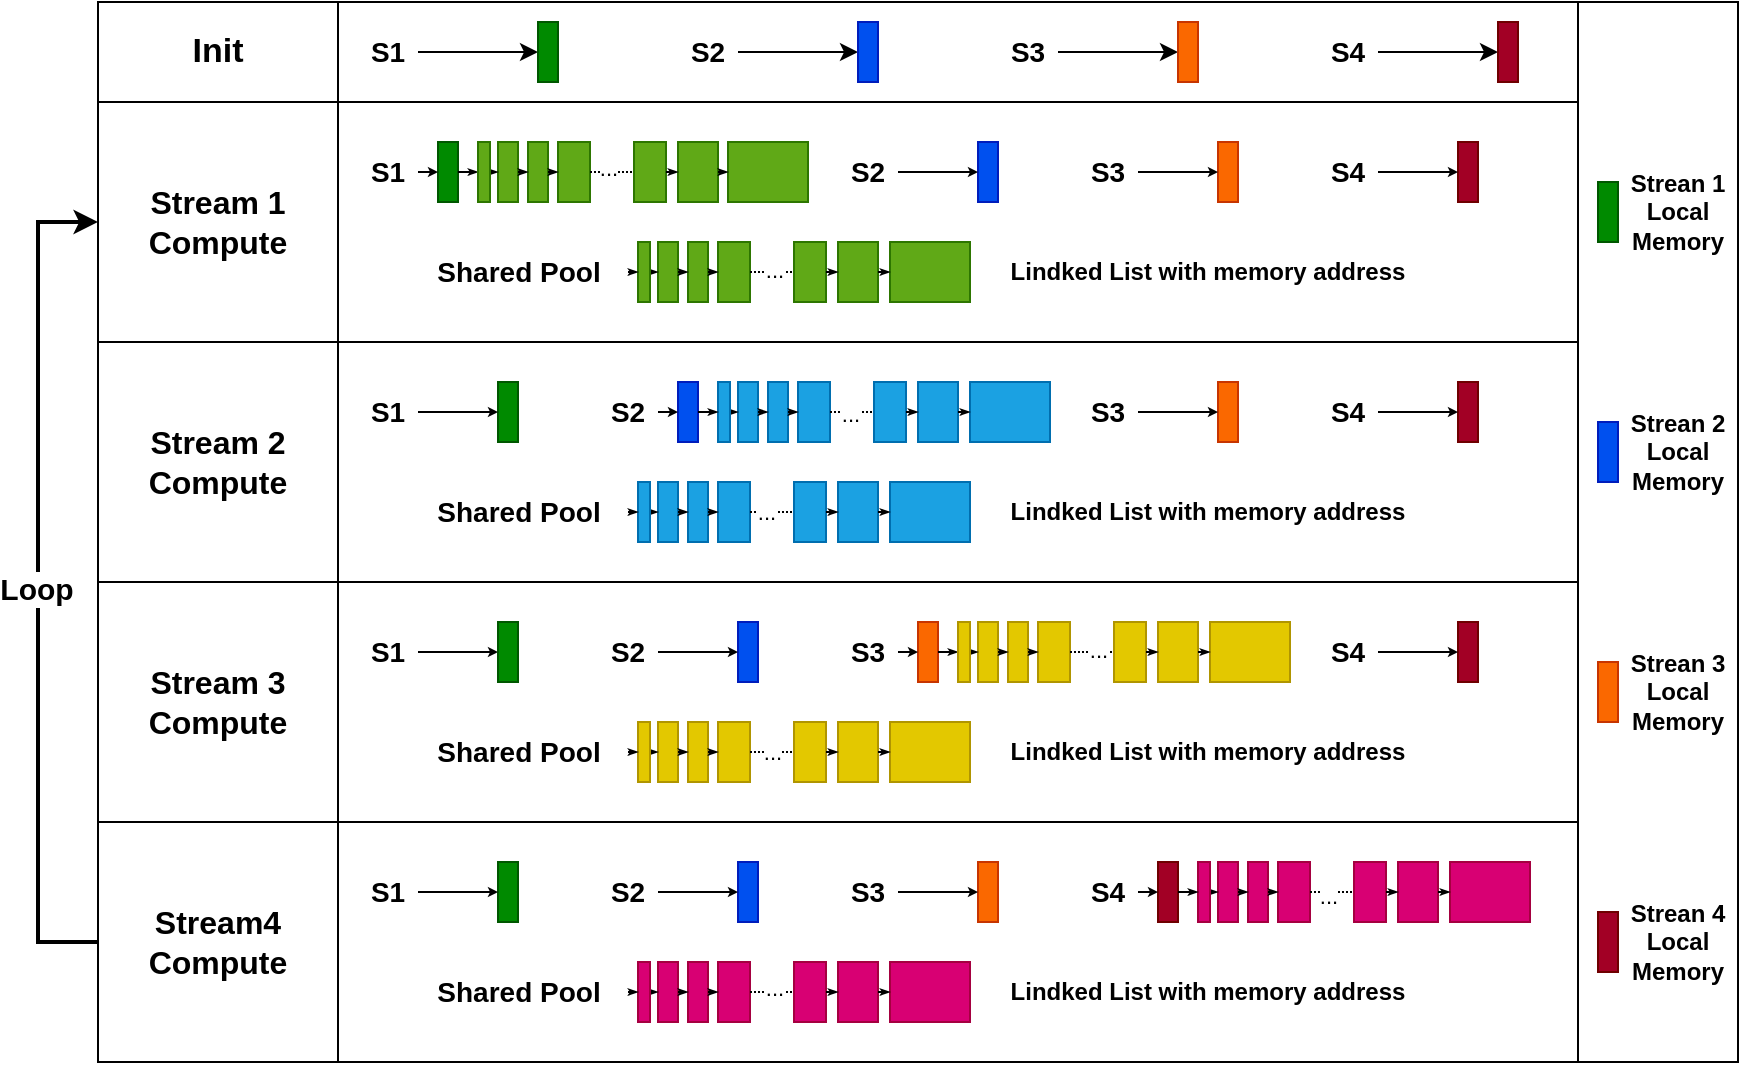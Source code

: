 <mxfile>
    <diagram id="KAE_VDiI3zcYsobhMcIx" name="第 1 页">
        <mxGraphModel dx="1635" dy="692" grid="1" gridSize="10" guides="1" tooltips="1" connect="1" arrows="1" fold="1" page="1" pageScale="1" pageWidth="827" pageHeight="1169" math="0" shadow="0">
            <root>
                <mxCell id="0"/>
                <mxCell id="1" parent="0"/>
                <mxCell id="2" value="" style="group;fontStyle=1;fontFamily=Times New Roman;" vertex="1" connectable="0" parent="1">
                    <mxGeometry x="-90" y="140" width="740" height="530" as="geometry"/>
                </mxCell>
                <mxCell id="3" value="" style="rounded=0;whiteSpace=wrap;html=1;fillColor=default;fontStyle=1;fontSize=14;" vertex="1" parent="2">
                    <mxGeometry x="120" y="50" width="620" height="120" as="geometry"/>
                </mxCell>
                <mxCell id="4" value="" style="rounded=0;whiteSpace=wrap;html=1;fillColor=default;fontStyle=1;fontSize=14;" vertex="1" parent="2">
                    <mxGeometry x="120" width="620" height="50" as="geometry"/>
                </mxCell>
                <mxCell id="5" value="" style="group;fontStyle=1" vertex="1" connectable="0" parent="2">
                    <mxGeometry width="120" height="530" as="geometry"/>
                </mxCell>
                <mxCell id="6" style="edgeStyle=orthogonalEdgeStyle;rounded=0;orthogonalLoop=1;jettySize=auto;html=1;exitX=0;exitY=0.5;exitDx=0;exitDy=0;entryX=0;entryY=0.5;entryDx=0;entryDy=0;strokeWidth=2;" edge="1" parent="5" source="8" target="11">
                    <mxGeometry relative="1" as="geometry">
                        <Array as="points">
                            <mxPoint x="-30" y="470"/>
                            <mxPoint x="-30" y="110"/>
                        </Array>
                    </mxGeometry>
                </mxCell>
                <mxCell id="7" value="&lt;b&gt;&lt;font style=&quot;font-size: 15px;&quot;&gt;Loop&lt;/font&gt;&lt;/b&gt;" style="edgeLabel;html=1;align=center;verticalAlign=middle;resizable=0;points=[];" vertex="1" connectable="0" parent="6">
                    <mxGeometry x="-0.012" y="1" relative="1" as="geometry">
                        <mxPoint as="offset"/>
                    </mxGeometry>
                </mxCell>
                <mxCell id="8" value="&lt;font style=&quot;font-size: 16px;&quot;&gt;Stream4 Compute&lt;/font&gt;" style="rounded=0;whiteSpace=wrap;html=1;fillColor=default;fontStyle=1" vertex="1" parent="5">
                    <mxGeometry y="410" width="120" height="120" as="geometry"/>
                </mxCell>
                <mxCell id="9" value="&lt;font style=&quot;font-size: 16px;&quot;&gt;Stream 3 Compute&lt;/font&gt;" style="rounded=0;whiteSpace=wrap;html=1;fillColor=default;fontStyle=1" vertex="1" parent="5">
                    <mxGeometry y="290" width="120" height="120" as="geometry"/>
                </mxCell>
                <mxCell id="10" value="&lt;font style=&quot;font-size: 16px;&quot;&gt;Stream 2 &lt;br&gt;Compute&lt;/font&gt;" style="rounded=0;whiteSpace=wrap;html=1;fillColor=default;fontStyle=1" vertex="1" parent="5">
                    <mxGeometry y="170" width="120" height="120" as="geometry"/>
                </mxCell>
                <mxCell id="11" value="&lt;font style=&quot;font-size: 16px;&quot;&gt;Stream 1&lt;br&gt;Compute&lt;/font&gt;" style="rounded=0;whiteSpace=wrap;html=1;fillColor=default;fontStyle=1" vertex="1" parent="5">
                    <mxGeometry y="50" width="120" height="120" as="geometry"/>
                </mxCell>
                <mxCell id="12" value="&lt;font style=&quot;&quot;&gt;&lt;font style=&quot;font-size: 17px;&quot;&gt;Init&lt;/font&gt;&lt;br&gt;&lt;/font&gt;" style="rounded=0;whiteSpace=wrap;html=1;fillColor=default;fontStyle=1" vertex="1" parent="5">
                    <mxGeometry width="120" height="50" as="geometry"/>
                </mxCell>
                <mxCell id="13" value="" style="rounded=0;whiteSpace=wrap;html=1;fillColor=default;fontStyle=1;fontSize=14;" vertex="1" parent="2">
                    <mxGeometry x="120" y="170" width="620" height="120" as="geometry"/>
                </mxCell>
                <mxCell id="14" value="" style="rounded=0;whiteSpace=wrap;html=1;fillColor=default;fontStyle=1;fontSize=14;" vertex="1" parent="2">
                    <mxGeometry x="120" y="290" width="620" height="120" as="geometry"/>
                </mxCell>
                <mxCell id="15" value="" style="rounded=0;whiteSpace=wrap;html=1;fillColor=default;fontStyle=1;fontSize=14;" vertex="1" parent="2">
                    <mxGeometry x="120" y="410" width="620" height="120" as="geometry"/>
                </mxCell>
                <mxCell id="16" value="&lt;b&gt;Lindked List with memory address&lt;/b&gt;" style="text;html=1;strokeColor=none;fillColor=none;align=center;verticalAlign=middle;whiteSpace=wrap;rounded=0;" vertex="1" parent="2">
                    <mxGeometry x="440" y="120" width="230" height="30" as="geometry"/>
                </mxCell>
                <mxCell id="17" value="&lt;b&gt;Lindked List with memory address&lt;/b&gt;" style="text;html=1;strokeColor=none;fillColor=none;align=center;verticalAlign=middle;whiteSpace=wrap;rounded=0;" vertex="1" parent="2">
                    <mxGeometry x="440" y="240" width="230" height="30" as="geometry"/>
                </mxCell>
                <mxCell id="18" value="&lt;b&gt;Lindked List with memory address&lt;/b&gt;" style="text;html=1;strokeColor=none;fillColor=none;align=center;verticalAlign=middle;whiteSpace=wrap;rounded=0;" vertex="1" parent="2">
                    <mxGeometry x="440" y="360" width="230" height="30" as="geometry"/>
                </mxCell>
                <mxCell id="19" value="&lt;b&gt;Lindked List with memory address&lt;/b&gt;" style="text;html=1;strokeColor=none;fillColor=none;align=center;verticalAlign=middle;whiteSpace=wrap;rounded=0;" vertex="1" parent="2">
                    <mxGeometry x="440" y="480" width="230" height="30" as="geometry"/>
                </mxCell>
                <mxCell id="20" value="" style="group;fontStyle=1;fontSize=14;" vertex="1" connectable="0" parent="1">
                    <mxGeometry x="40" y="210" width="560" height="80" as="geometry"/>
                </mxCell>
                <mxCell id="21" value="Shared Pool" style="text;html=1;align=center;verticalAlign=middle;resizable=0;points=[];autosize=1;strokeColor=none;fillColor=none;fontStyle=1;fontSize=14;" vertex="1" parent="20">
                    <mxGeometry x="25" y="50" width="110" height="30" as="geometry"/>
                </mxCell>
                <mxCell id="22" value="" style="group;fontStyle=1;fontSize=14;" vertex="1" connectable="0" parent="20">
                    <mxGeometry width="80" height="30" as="geometry"/>
                </mxCell>
                <mxCell id="23" value="" style="rounded=0;whiteSpace=wrap;html=1;fillColor=#008a00;fontColor=#ffffff;strokeColor=#005700;fontStyle=1;fontSize=14;" vertex="1" parent="22">
                    <mxGeometry x="40" width="10" height="30" as="geometry"/>
                </mxCell>
                <mxCell id="24" style="edgeStyle=none;jumpSize=2;html=1;entryX=0;entryY=0.5;entryDx=0;entryDy=0;startSize=2;endSize=2;fontStyle=1;fontSize=14;" edge="1" parent="22" source="25" target="23">
                    <mxGeometry relative="1" as="geometry"/>
                </mxCell>
                <mxCell id="25" value="S1" style="text;html=1;strokeColor=none;fillColor=none;align=center;verticalAlign=middle;whiteSpace=wrap;rounded=0;fontStyle=1;fontSize=14;" vertex="1" parent="22">
                    <mxGeometry width="30" height="30" as="geometry"/>
                </mxCell>
                <mxCell id="26" value="" style="group;fontStyle=1;fontSize=14;" vertex="1" connectable="0" parent="20">
                    <mxGeometry x="240" width="80" height="30" as="geometry"/>
                </mxCell>
                <mxCell id="27" value="" style="rounded=0;whiteSpace=wrap;html=1;fillColor=#0050ef;fontColor=#ffffff;strokeColor=#001DBC;fontStyle=1;fontSize=14;" vertex="1" parent="26">
                    <mxGeometry x="70" width="10" height="30" as="geometry"/>
                </mxCell>
                <mxCell id="28" style="edgeStyle=none;jumpSize=2;html=1;entryX=0;entryY=0.5;entryDx=0;entryDy=0;startSize=2;endSize=2;fontStyle=1;fontSize=14;" edge="1" parent="26" source="29" target="27">
                    <mxGeometry relative="1" as="geometry"/>
                </mxCell>
                <mxCell id="29" value="S2" style="text;html=1;strokeColor=none;fillColor=none;align=center;verticalAlign=middle;whiteSpace=wrap;rounded=0;fontStyle=1;fontSize=14;" vertex="1" parent="26">
                    <mxGeometry width="30" height="30" as="geometry"/>
                </mxCell>
                <mxCell id="30" value="" style="group;fontStyle=1;fontSize=14;" vertex="1" connectable="0" parent="20">
                    <mxGeometry x="360" width="80" height="30" as="geometry"/>
                </mxCell>
                <mxCell id="31" value="" style="rounded=0;whiteSpace=wrap;html=1;fillColor=#fa6800;fontColor=#000000;strokeColor=#C73500;fontStyle=1;fontSize=14;" vertex="1" parent="30">
                    <mxGeometry x="70" width="10" height="30" as="geometry"/>
                </mxCell>
                <mxCell id="32" style="edgeStyle=none;jumpSize=2;html=1;entryX=0;entryY=0.5;entryDx=0;entryDy=0;startSize=2;endSize=2;fontStyle=1;fontSize=14;" edge="1" parent="30" source="33" target="31">
                    <mxGeometry relative="1" as="geometry"/>
                </mxCell>
                <mxCell id="33" value="S3" style="text;html=1;strokeColor=none;fillColor=none;align=center;verticalAlign=middle;whiteSpace=wrap;rounded=0;fontStyle=1;fontSize=14;" vertex="1" parent="30">
                    <mxGeometry width="30" height="30" as="geometry"/>
                </mxCell>
                <mxCell id="34" value="" style="group;fontStyle=1;fontSize=14;" vertex="1" connectable="0" parent="20">
                    <mxGeometry x="480" width="80" height="30" as="geometry"/>
                </mxCell>
                <mxCell id="35" value="" style="rounded=0;whiteSpace=wrap;html=1;fillColor=#a20025;fontColor=#ffffff;strokeColor=#6F0000;fontStyle=1;fontSize=14;" vertex="1" parent="34">
                    <mxGeometry x="70" width="10" height="30" as="geometry"/>
                </mxCell>
                <mxCell id="36" style="edgeStyle=none;jumpSize=2;html=1;entryX=0;entryY=0.5;entryDx=0;entryDy=0;startSize=2;endSize=2;fontStyle=1;fontSize=14;" edge="1" parent="34" source="37" target="35">
                    <mxGeometry relative="1" as="geometry"/>
                </mxCell>
                <mxCell id="37" value="S4" style="text;html=1;strokeColor=none;fillColor=none;align=center;verticalAlign=middle;whiteSpace=wrap;rounded=0;fontStyle=1;fontSize=14;" vertex="1" parent="34">
                    <mxGeometry width="30" height="30" as="geometry"/>
                </mxCell>
                <mxCell id="38" style="edgeStyle=none;jumpSize=2;html=1;entryX=0;entryY=0.5;entryDx=0;entryDy=0;strokeColor=default;endArrow=classicThin;endFill=1;startSize=2;endSize=2;fontStyle=1;fontSize=14;" edge="1" parent="20" source="23" target="44">
                    <mxGeometry relative="1" as="geometry"/>
                </mxCell>
                <mxCell id="39" value="" style="group;fillColor=default;fontStyle=1;fontSize=14;" vertex="1" connectable="0" parent="20">
                    <mxGeometry x="60" width="170" height="30" as="geometry"/>
                </mxCell>
                <mxCell id="40" value="" style="rounded=0;whiteSpace=wrap;html=1;fillColor=#60a917;container=0;fontColor=#ffffff;strokeColor=#2D7600;fontStyle=1;fontSize=14;" vertex="1" parent="39">
                    <mxGeometry x="10" width="10" height="30" as="geometry"/>
                </mxCell>
                <mxCell id="41" value="" style="rounded=0;whiteSpace=wrap;html=1;fillColor=#60a917;container=0;fontColor=#ffffff;strokeColor=#2D7600;fontStyle=1;fontSize=14;" vertex="1" parent="39">
                    <mxGeometry x="25" width="10" height="30" as="geometry"/>
                </mxCell>
                <mxCell id="42" style="edgeStyle=none;jumpSize=2;html=1;entryX=0;entryY=0.5;entryDx=0;entryDy=0;strokeColor=default;endArrow=classicThin;endFill=1;startSize=2;endSize=2;fontStyle=1;fontSize=14;" edge="1" parent="39" source="40" target="41">
                    <mxGeometry relative="1" as="geometry"/>
                </mxCell>
                <mxCell id="43" style="edgeStyle=none;jumpSize=2;html=1;entryX=0;entryY=0.5;entryDx=0;entryDy=0;strokeColor=default;endArrow=classicThin;endFill=1;startSize=2;endSize=2;fontStyle=1;fontSize=14;" edge="1" parent="39" source="44" target="40">
                    <mxGeometry relative="1" as="geometry"/>
                </mxCell>
                <mxCell id="44" value="" style="rounded=0;whiteSpace=wrap;html=1;fillColor=#60a917;container=0;fontColor=#ffffff;strokeColor=#2D7600;fontStyle=1;fontSize=14;" vertex="1" parent="39">
                    <mxGeometry width="6" height="30" as="geometry"/>
                </mxCell>
                <mxCell id="45" value="" style="rounded=0;whiteSpace=wrap;html=1;fillColor=#60a917;container=0;fontColor=#ffffff;strokeColor=#2D7600;fontStyle=1;fontSize=14;" vertex="1" parent="39">
                    <mxGeometry x="40" width="16" height="30" as="geometry"/>
                </mxCell>
                <mxCell id="46" style="edgeStyle=none;jumpSize=2;html=1;entryX=0;entryY=0.5;entryDx=0;entryDy=0;strokeColor=default;endArrow=classicThin;endFill=1;startSize=2;endSize=2;fontStyle=1;fontSize=14;" edge="1" parent="39" source="41" target="45">
                    <mxGeometry relative="1" as="geometry"/>
                </mxCell>
                <mxCell id="47" value="" style="rounded=0;whiteSpace=wrap;html=1;fillColor=#60a917;container=0;fontColor=#ffffff;strokeColor=#2D7600;fontStyle=1;fontSize=14;" vertex="1" parent="39">
                    <mxGeometry x="78" width="16" height="30" as="geometry"/>
                </mxCell>
                <mxCell id="48" style="edgeStyle=none;jumpSize=2;html=1;entryX=0;entryY=0.5;entryDx=0;entryDy=0;startSize=2;endSize=2;strokeColor=default;dashed=1;dashPattern=1 1;endArrow=none;endFill=0;fontStyle=1;fontSize=14;" edge="1" parent="39" source="45" target="47">
                    <mxGeometry relative="1" as="geometry"/>
                </mxCell>
                <mxCell id="49" value="..." style="edgeLabel;html=1;align=center;verticalAlign=middle;resizable=0;points=[];" vertex="1" connectable="0" parent="48">
                    <mxGeometry x="-0.182" y="2" relative="1" as="geometry">
                        <mxPoint as="offset"/>
                    </mxGeometry>
                </mxCell>
                <mxCell id="50" value="" style="rounded=0;whiteSpace=wrap;html=1;fillColor=#60a917;container=0;fontColor=#ffffff;strokeColor=#2D7600;fontStyle=1;fontSize=14;" vertex="1" parent="39">
                    <mxGeometry x="100" width="20" height="30" as="geometry"/>
                </mxCell>
                <mxCell id="51" style="edgeStyle=none;jumpSize=2;html=1;entryX=0;entryY=0.5;entryDx=0;entryDy=0;strokeColor=default;endArrow=classicThin;endFill=1;startSize=2;endSize=2;fontStyle=1;fontSize=14;" edge="1" parent="39" source="47" target="50">
                    <mxGeometry relative="1" as="geometry"/>
                </mxCell>
                <mxCell id="52" value="" style="rounded=0;whiteSpace=wrap;html=1;fillColor=#60a917;container=0;fontColor=#ffffff;strokeColor=#2D7600;fontStyle=1;fontSize=14;" vertex="1" parent="39">
                    <mxGeometry x="125" width="40" height="30" as="geometry"/>
                </mxCell>
                <mxCell id="53" style="edgeStyle=none;jumpSize=2;html=1;entryX=0;entryY=0.5;entryDx=0;entryDy=0;strokeColor=default;endArrow=classicThin;endFill=1;startSize=2;endSize=2;fontStyle=1;fontSize=14;" edge="1" parent="39" source="50" target="52">
                    <mxGeometry relative="1" as="geometry"/>
                </mxCell>
                <mxCell id="54" value="" style="group;fontStyle=1;fontSize=14;" vertex="1" connectable="0" parent="20">
                    <mxGeometry x="140" y="50" width="170" height="30" as="geometry"/>
                </mxCell>
                <mxCell id="55" value="" style="rounded=0;whiteSpace=wrap;html=1;fillColor=#60a917;container=0;fontColor=#ffffff;strokeColor=#2D7600;fontStyle=1;fontSize=14;" vertex="1" parent="54">
                    <mxGeometry x="10" width="10" height="30" as="geometry"/>
                </mxCell>
                <mxCell id="56" value="" style="rounded=0;whiteSpace=wrap;html=1;fillColor=#60a917;container=0;fontColor=#ffffff;strokeColor=#2D7600;fontStyle=1;fontSize=14;" vertex="1" parent="54">
                    <mxGeometry x="25" width="10" height="30" as="geometry"/>
                </mxCell>
                <mxCell id="57" style="edgeStyle=none;jumpSize=2;html=1;entryX=0;entryY=0.5;entryDx=0;entryDy=0;strokeColor=default;endArrow=classicThin;endFill=1;startSize=2;endSize=2;fontStyle=1;fontSize=14;" edge="1" parent="54" source="55" target="56">
                    <mxGeometry relative="1" as="geometry"/>
                </mxCell>
                <mxCell id="58" style="edgeStyle=none;jumpSize=2;html=1;entryX=0;entryY=0.5;entryDx=0;entryDy=0;strokeColor=default;endArrow=classicThin;endFill=1;startSize=2;endSize=2;fontStyle=1;fontSize=14;" edge="1" parent="54" source="59" target="55">
                    <mxGeometry relative="1" as="geometry"/>
                </mxCell>
                <mxCell id="59" value="" style="rounded=0;whiteSpace=wrap;html=1;fillColor=#60a917;container=0;fontColor=#ffffff;strokeColor=#2D7600;fontStyle=1;fontSize=14;" vertex="1" parent="54">
                    <mxGeometry width="6" height="30" as="geometry"/>
                </mxCell>
                <mxCell id="60" value="" style="rounded=0;whiteSpace=wrap;html=1;fillColor=#60a917;container=0;fontColor=#ffffff;strokeColor=#2D7600;fontStyle=1;fontSize=14;" vertex="1" parent="54">
                    <mxGeometry x="40" width="16" height="30" as="geometry"/>
                </mxCell>
                <mxCell id="61" style="edgeStyle=none;jumpSize=2;html=1;entryX=0;entryY=0.5;entryDx=0;entryDy=0;strokeColor=default;endArrow=classicThin;endFill=1;startSize=2;endSize=2;fontStyle=1;fontSize=14;" edge="1" parent="54" source="56" target="60">
                    <mxGeometry relative="1" as="geometry"/>
                </mxCell>
                <mxCell id="62" value="" style="rounded=0;whiteSpace=wrap;html=1;fillColor=#60a917;container=0;fontColor=#ffffff;strokeColor=#2D7600;fontStyle=1;fontSize=14;" vertex="1" parent="54">
                    <mxGeometry x="78" width="16" height="30" as="geometry"/>
                </mxCell>
                <mxCell id="63" style="edgeStyle=none;jumpSize=2;html=1;entryX=0;entryY=0.5;entryDx=0;entryDy=0;startSize=2;endSize=2;strokeColor=default;dashed=1;dashPattern=1 1;endArrow=none;endFill=0;fontStyle=1;fontSize=14;" edge="1" parent="54" source="60" target="62">
                    <mxGeometry relative="1" as="geometry"/>
                </mxCell>
                <mxCell id="64" value="..." style="edgeLabel;html=1;align=center;verticalAlign=middle;resizable=0;points=[];" vertex="1" connectable="0" parent="63">
                    <mxGeometry x="0.091" y="1" relative="1" as="geometry">
                        <mxPoint as="offset"/>
                    </mxGeometry>
                </mxCell>
                <mxCell id="65" value="" style="rounded=0;whiteSpace=wrap;html=1;fillColor=#60a917;container=0;fontColor=#ffffff;strokeColor=#2D7600;fontStyle=1;fontSize=14;" vertex="1" parent="54">
                    <mxGeometry x="100" width="20" height="30" as="geometry"/>
                </mxCell>
                <mxCell id="66" style="edgeStyle=none;jumpSize=2;html=1;entryX=0;entryY=0.5;entryDx=0;entryDy=0;strokeColor=default;endArrow=classicThin;endFill=1;startSize=2;endSize=2;fontStyle=1;fontSize=14;" edge="1" parent="54" source="62" target="65">
                    <mxGeometry relative="1" as="geometry"/>
                </mxCell>
                <mxCell id="67" value="" style="rounded=0;whiteSpace=wrap;html=1;fillColor=#60a917;container=0;fontColor=#ffffff;strokeColor=#2D7600;fontStyle=1;fontSize=14;" vertex="1" parent="54">
                    <mxGeometry x="126" width="40" height="30" as="geometry"/>
                </mxCell>
                <mxCell id="68" style="edgeStyle=none;jumpSize=2;html=1;entryX=0;entryY=0.5;entryDx=0;entryDy=0;strokeColor=default;endArrow=classicThin;endFill=1;startSize=2;endSize=2;fontStyle=1;fontSize=14;" edge="1" parent="54" source="65" target="67">
                    <mxGeometry relative="1" as="geometry"/>
                </mxCell>
                <mxCell id="69" style="edgeStyle=none;jumpSize=2;html=1;entryX=0;entryY=0.5;entryDx=0;entryDy=0;strokeColor=default;endArrow=classicThin;endFill=1;startSize=2;endSize=2;fontStyle=1;fontSize=14;" edge="1" parent="20" source="21" target="59">
                    <mxGeometry relative="1" as="geometry"/>
                </mxCell>
                <mxCell id="70" value="" style="group;fontStyle=1;fontSize=14;" vertex="1" connectable="0" parent="1">
                    <mxGeometry x="40" y="330" width="560" height="80" as="geometry"/>
                </mxCell>
                <mxCell id="71" value="S1" style="text;html=1;strokeColor=none;fillColor=none;align=center;verticalAlign=middle;whiteSpace=wrap;rounded=0;fontStyle=1;fontSize=14;" vertex="1" parent="70">
                    <mxGeometry width="30" height="30" as="geometry"/>
                </mxCell>
                <mxCell id="72" value="" style="rounded=0;whiteSpace=wrap;html=1;fillColor=#008a00;fontColor=#ffffff;strokeColor=#005700;fontStyle=1;fontSize=14;" vertex="1" parent="70">
                    <mxGeometry x="70" width="10" height="30" as="geometry"/>
                </mxCell>
                <mxCell id="73" style="edgeStyle=none;jumpSize=2;html=1;entryX=0;entryY=0.5;entryDx=0;entryDy=0;startSize=2;endSize=2;fontStyle=1;fontSize=14;" edge="1" parent="70" source="71" target="72">
                    <mxGeometry relative="1" as="geometry"/>
                </mxCell>
                <mxCell id="74" value="Shared Pool" style="text;html=1;align=center;verticalAlign=middle;resizable=0;points=[];autosize=1;strokeColor=none;fillColor=none;fontStyle=1;fontSize=14;" vertex="1" parent="70">
                    <mxGeometry x="25" y="50" width="110" height="30" as="geometry"/>
                </mxCell>
                <mxCell id="75" value="" style="group;fontStyle=1;fontSize=14;" vertex="1" connectable="0" parent="70">
                    <mxGeometry x="140" y="50" width="170" height="30" as="geometry"/>
                </mxCell>
                <mxCell id="76" value="" style="rounded=0;whiteSpace=wrap;html=1;fillColor=#1ba1e2;container=0;fontColor=#ffffff;strokeColor=#006EAF;fontStyle=1;fontSize=14;" vertex="1" parent="75">
                    <mxGeometry x="10" width="10" height="30" as="geometry"/>
                </mxCell>
                <mxCell id="77" value="" style="rounded=0;whiteSpace=wrap;html=1;fillColor=#1ba1e2;container=0;fontColor=#ffffff;strokeColor=#006EAF;fontStyle=1;fontSize=14;" vertex="1" parent="75">
                    <mxGeometry x="25" width="10" height="30" as="geometry"/>
                </mxCell>
                <mxCell id="78" style="edgeStyle=none;jumpSize=2;html=1;entryX=0;entryY=0.5;entryDx=0;entryDy=0;strokeColor=default;endArrow=classicThin;endFill=1;startSize=2;endSize=2;fontStyle=1;fontSize=14;" edge="1" parent="75" source="76" target="77">
                    <mxGeometry relative="1" as="geometry"/>
                </mxCell>
                <mxCell id="79" style="edgeStyle=none;jumpSize=2;html=1;entryX=0;entryY=0.5;entryDx=0;entryDy=0;strokeColor=default;endArrow=classicThin;endFill=1;startSize=2;endSize=2;fontStyle=1;fontSize=14;" edge="1" parent="75" source="80" target="76">
                    <mxGeometry relative="1" as="geometry"/>
                </mxCell>
                <mxCell id="80" value="" style="rounded=0;whiteSpace=wrap;html=1;fillColor=#1ba1e2;container=0;fontColor=#ffffff;strokeColor=#006EAF;fontStyle=1;fontSize=14;" vertex="1" parent="75">
                    <mxGeometry width="6" height="30" as="geometry"/>
                </mxCell>
                <mxCell id="81" value="" style="rounded=0;whiteSpace=wrap;html=1;fillColor=#1ba1e2;container=0;fontColor=#ffffff;strokeColor=#006EAF;fontStyle=1;fontSize=14;" vertex="1" parent="75">
                    <mxGeometry x="40" width="16" height="30" as="geometry"/>
                </mxCell>
                <mxCell id="82" style="edgeStyle=none;jumpSize=2;html=1;entryX=0;entryY=0.5;entryDx=0;entryDy=0;strokeColor=default;endArrow=classicThin;endFill=1;startSize=2;endSize=2;fontStyle=1;fontSize=14;" edge="1" parent="75" source="77" target="81">
                    <mxGeometry relative="1" as="geometry"/>
                </mxCell>
                <mxCell id="83" value="" style="rounded=0;whiteSpace=wrap;html=1;fillColor=#1ba1e2;container=0;fontColor=#ffffff;strokeColor=#006EAF;fontStyle=1;fontSize=14;" vertex="1" parent="75">
                    <mxGeometry x="78" width="16" height="30" as="geometry"/>
                </mxCell>
                <mxCell id="84" style="edgeStyle=none;jumpSize=2;html=1;entryX=0;entryY=0.5;entryDx=0;entryDy=0;startSize=2;endSize=2;strokeColor=default;dashed=1;dashPattern=1 1;endArrow=none;endFill=0;fontStyle=1;fontSize=14;" edge="1" parent="75" source="81" target="83">
                    <mxGeometry relative="1" as="geometry"/>
                </mxCell>
                <mxCell id="85" value="..." style="edgeLabel;html=1;align=center;verticalAlign=middle;resizable=0;points=[];" vertex="1" connectable="0" parent="84">
                    <mxGeometry x="-0.29" relative="1" as="geometry">
                        <mxPoint as="offset"/>
                    </mxGeometry>
                </mxCell>
                <mxCell id="86" value="" style="rounded=0;whiteSpace=wrap;html=1;fillColor=#1ba1e2;container=0;fontColor=#ffffff;strokeColor=#006EAF;fontStyle=1;fontSize=14;" vertex="1" parent="75">
                    <mxGeometry x="100" width="20" height="30" as="geometry"/>
                </mxCell>
                <mxCell id="87" style="edgeStyle=none;jumpSize=2;html=1;entryX=0;entryY=0.5;entryDx=0;entryDy=0;strokeColor=default;endArrow=classicThin;endFill=1;startSize=2;endSize=2;fontStyle=1;fontSize=14;" edge="1" parent="75" source="83" target="86">
                    <mxGeometry relative="1" as="geometry"/>
                </mxCell>
                <mxCell id="88" value="" style="rounded=0;whiteSpace=wrap;html=1;fillColor=#1ba1e2;container=0;fontColor=#ffffff;strokeColor=#006EAF;fontStyle=1;fontSize=14;" vertex="1" parent="75">
                    <mxGeometry x="126" width="40" height="30" as="geometry"/>
                </mxCell>
                <mxCell id="89" style="edgeStyle=none;jumpSize=2;html=1;entryX=0;entryY=0.5;entryDx=0;entryDy=0;strokeColor=default;endArrow=classicThin;endFill=1;startSize=2;endSize=2;fontStyle=1;fontSize=14;" edge="1" parent="75" source="86" target="88">
                    <mxGeometry relative="1" as="geometry"/>
                </mxCell>
                <mxCell id="90" style="edgeStyle=none;jumpSize=2;html=1;entryX=0;entryY=0.5;entryDx=0;entryDy=0;strokeColor=default;endArrow=classicThin;endFill=1;startSize=2;endSize=2;fontStyle=1;fontSize=14;" edge="1" parent="70" source="74" target="80">
                    <mxGeometry relative="1" as="geometry"/>
                </mxCell>
                <mxCell id="91" value="" style="group;fontStyle=1;fontSize=14;" vertex="1" connectable="0" parent="70">
                    <mxGeometry x="120" width="80" height="30" as="geometry"/>
                </mxCell>
                <mxCell id="92" value="" style="rounded=0;whiteSpace=wrap;html=1;fillColor=#0050ef;fontColor=#ffffff;strokeColor=#001DBC;fontStyle=1;fontSize=14;" vertex="1" parent="91">
                    <mxGeometry x="40" width="10" height="30" as="geometry"/>
                </mxCell>
                <mxCell id="93" style="edgeStyle=none;jumpSize=2;html=1;entryX=0;entryY=0.5;entryDx=0;entryDy=0;startSize=2;endSize=2;fontStyle=1;fontSize=14;" edge="1" parent="91" source="94" target="92">
                    <mxGeometry relative="1" as="geometry"/>
                </mxCell>
                <mxCell id="94" value="S2" style="text;html=1;strokeColor=none;fillColor=none;align=center;verticalAlign=middle;whiteSpace=wrap;rounded=0;fontStyle=1;fontSize=14;" vertex="1" parent="91">
                    <mxGeometry width="30" height="30" as="geometry"/>
                </mxCell>
                <mxCell id="95" value="" style="group;fontStyle=1;fontSize=14;" vertex="1" connectable="0" parent="70">
                    <mxGeometry x="360" width="80" height="30" as="geometry"/>
                </mxCell>
                <mxCell id="96" value="" style="rounded=0;whiteSpace=wrap;html=1;fillColor=#fa6800;fontColor=#000000;strokeColor=#C73500;fontStyle=1;fontSize=14;" vertex="1" parent="95">
                    <mxGeometry x="70" width="10" height="30" as="geometry"/>
                </mxCell>
                <mxCell id="97" style="edgeStyle=none;jumpSize=2;html=1;entryX=0;entryY=0.5;entryDx=0;entryDy=0;startSize=2;endSize=2;fontStyle=1;fontSize=14;" edge="1" parent="95" source="98" target="96">
                    <mxGeometry relative="1" as="geometry"/>
                </mxCell>
                <mxCell id="98" value="S3" style="text;html=1;strokeColor=none;fillColor=none;align=center;verticalAlign=middle;whiteSpace=wrap;rounded=0;fontStyle=1;fontSize=14;" vertex="1" parent="95">
                    <mxGeometry width="30" height="30" as="geometry"/>
                </mxCell>
                <mxCell id="99" value="" style="group;fontStyle=1;fontSize=14;" vertex="1" connectable="0" parent="70">
                    <mxGeometry x="480" width="80" height="30" as="geometry"/>
                </mxCell>
                <mxCell id="100" value="" style="rounded=0;whiteSpace=wrap;html=1;fillColor=#a20025;fontColor=#ffffff;strokeColor=#6F0000;fontStyle=1;fontSize=14;" vertex="1" parent="99">
                    <mxGeometry x="70" width="10" height="30" as="geometry"/>
                </mxCell>
                <mxCell id="101" style="edgeStyle=none;jumpSize=2;html=1;entryX=0;entryY=0.5;entryDx=0;entryDy=0;startSize=2;endSize=2;fontStyle=1;fontSize=14;" edge="1" parent="99" source="102" target="100">
                    <mxGeometry relative="1" as="geometry"/>
                </mxCell>
                <mxCell id="102" value="S4" style="text;html=1;strokeColor=none;fillColor=none;align=center;verticalAlign=middle;whiteSpace=wrap;rounded=0;fontStyle=1;fontSize=14;" vertex="1" parent="99">
                    <mxGeometry width="30" height="30" as="geometry"/>
                </mxCell>
                <mxCell id="103" value="" style="group;fontStyle=1;fontSize=14;" vertex="1" connectable="0" parent="70">
                    <mxGeometry x="180" width="170" height="30" as="geometry"/>
                </mxCell>
                <mxCell id="104" value="" style="rounded=0;whiteSpace=wrap;html=1;fillColor=#1ba1e2;container=0;fontColor=#ffffff;strokeColor=#006EAF;fontStyle=1;fontSize=14;" vertex="1" parent="103">
                    <mxGeometry x="10" width="10" height="30" as="geometry"/>
                </mxCell>
                <mxCell id="105" value="" style="rounded=0;whiteSpace=wrap;html=1;fillColor=#1ba1e2;container=0;fontColor=#ffffff;strokeColor=#006EAF;fontStyle=1;fontSize=14;" vertex="1" parent="103">
                    <mxGeometry x="25" width="10" height="30" as="geometry"/>
                </mxCell>
                <mxCell id="106" style="edgeStyle=none;jumpSize=2;html=1;entryX=0;entryY=0.5;entryDx=0;entryDy=0;strokeColor=default;endArrow=classicThin;endFill=1;startSize=2;endSize=2;fontStyle=1;fontSize=14;" edge="1" parent="103" source="104" target="105">
                    <mxGeometry relative="1" as="geometry"/>
                </mxCell>
                <mxCell id="107" style="edgeStyle=none;jumpSize=2;html=1;entryX=0;entryY=0.5;entryDx=0;entryDy=0;strokeColor=default;endArrow=classicThin;endFill=1;startSize=2;endSize=2;fontStyle=1;fontSize=14;" edge="1" parent="103" source="108" target="104">
                    <mxGeometry relative="1" as="geometry"/>
                </mxCell>
                <mxCell id="108" value="" style="rounded=0;whiteSpace=wrap;html=1;fillColor=#1ba1e2;container=0;fontColor=#ffffff;strokeColor=#006EAF;fontStyle=1;fontSize=14;" vertex="1" parent="103">
                    <mxGeometry width="6" height="30" as="geometry"/>
                </mxCell>
                <mxCell id="109" value="" style="rounded=0;whiteSpace=wrap;html=1;fillColor=#1ba1e2;container=0;fontColor=#ffffff;strokeColor=#006EAF;fontStyle=1;fontSize=14;" vertex="1" parent="103">
                    <mxGeometry x="40" width="16" height="30" as="geometry"/>
                </mxCell>
                <mxCell id="110" style="edgeStyle=none;jumpSize=2;html=1;entryX=0;entryY=0.5;entryDx=0;entryDy=0;strokeColor=default;endArrow=classicThin;endFill=1;startSize=2;endSize=2;fontStyle=1;fontSize=14;" edge="1" parent="103" source="105" target="109">
                    <mxGeometry relative="1" as="geometry"/>
                </mxCell>
                <mxCell id="111" value="" style="rounded=0;whiteSpace=wrap;html=1;fillColor=#1ba1e2;container=0;fontColor=#ffffff;strokeColor=#006EAF;fontStyle=1;fontSize=14;" vertex="1" parent="103">
                    <mxGeometry x="78" width="16" height="30" as="geometry"/>
                </mxCell>
                <mxCell id="112" style="edgeStyle=none;jumpSize=2;html=1;entryX=0;entryY=0.5;entryDx=0;entryDy=0;startSize=2;endSize=2;strokeColor=default;dashed=1;dashPattern=1 1;endArrow=none;endFill=0;fontStyle=1;fontSize=14;" edge="1" parent="103" source="109" target="111">
                    <mxGeometry relative="1" as="geometry"/>
                </mxCell>
                <mxCell id="113" value="..." style="edgeLabel;html=1;align=center;verticalAlign=middle;resizable=0;points=[];" vertex="1" connectable="0" parent="112">
                    <mxGeometry x="-0.074" y="-1" relative="1" as="geometry">
                        <mxPoint as="offset"/>
                    </mxGeometry>
                </mxCell>
                <mxCell id="114" value="" style="rounded=0;whiteSpace=wrap;html=1;fillColor=#1ba1e2;container=0;fontColor=#ffffff;strokeColor=#006EAF;fontStyle=1;fontSize=14;" vertex="1" parent="103">
                    <mxGeometry x="100" width="20" height="30" as="geometry"/>
                </mxCell>
                <mxCell id="115" style="edgeStyle=none;jumpSize=2;html=1;entryX=0;entryY=0.5;entryDx=0;entryDy=0;strokeColor=default;endArrow=classicThin;endFill=1;startSize=2;endSize=2;fontStyle=1;fontSize=14;" edge="1" parent="103" source="111" target="114">
                    <mxGeometry relative="1" as="geometry"/>
                </mxCell>
                <mxCell id="116" value="" style="rounded=0;whiteSpace=wrap;html=1;fillColor=#1ba1e2;container=0;fontColor=#ffffff;strokeColor=#006EAF;fontStyle=1;fontSize=14;" vertex="1" parent="103">
                    <mxGeometry x="126" width="40" height="30" as="geometry"/>
                </mxCell>
                <mxCell id="117" style="edgeStyle=none;jumpSize=2;html=1;entryX=0;entryY=0.5;entryDx=0;entryDy=0;strokeColor=default;endArrow=classicThin;endFill=1;startSize=2;endSize=2;fontStyle=1;fontSize=14;" edge="1" parent="103" source="114" target="116">
                    <mxGeometry relative="1" as="geometry"/>
                </mxCell>
                <mxCell id="118" style="edgeStyle=none;jumpSize=2;html=1;entryX=0;entryY=0.5;entryDx=0;entryDy=0;strokeColor=default;endArrow=classicThin;endFill=1;startSize=2;endSize=2;fontStyle=1;fontSize=14;" edge="1" parent="70" source="92" target="108">
                    <mxGeometry relative="1" as="geometry"/>
                </mxCell>
                <mxCell id="119" value="" style="group;fontStyle=1;fontSize=14;" vertex="1" connectable="0" parent="1">
                    <mxGeometry x="40" y="450" width="560" height="80" as="geometry"/>
                </mxCell>
                <mxCell id="120" value="" style="group;fontStyle=1;fontSize=14;" vertex="1" connectable="0" parent="119">
                    <mxGeometry width="130" height="30" as="geometry"/>
                </mxCell>
                <mxCell id="121" style="edgeStyle=none;jumpSize=2;html=1;entryX=0;entryY=0.5;entryDx=0;entryDy=0;startSize=2;endSize=2;fontStyle=1;fontSize=14;" edge="1" parent="120" source="122" target="123">
                    <mxGeometry relative="1" as="geometry"/>
                </mxCell>
                <mxCell id="122" value="S1" style="text;html=1;strokeColor=none;fillColor=none;align=center;verticalAlign=middle;whiteSpace=wrap;rounded=0;fontStyle=1;fontSize=14;" vertex="1" parent="120">
                    <mxGeometry width="30" height="30" as="geometry"/>
                </mxCell>
                <mxCell id="123" value="" style="rounded=0;whiteSpace=wrap;html=1;fillColor=#008a00;fontColor=#ffffff;strokeColor=#005700;fontStyle=1;fontSize=14;" vertex="1" parent="120">
                    <mxGeometry x="70" width="10" height="30" as="geometry"/>
                </mxCell>
                <mxCell id="124" value="Shared Pool" style="text;html=1;align=center;verticalAlign=middle;resizable=0;points=[];autosize=1;strokeColor=none;fillColor=none;fontStyle=1;fontSize=14;" vertex="1" parent="119">
                    <mxGeometry x="25" y="50" width="110" height="30" as="geometry"/>
                </mxCell>
                <mxCell id="125" value="" style="group;fontStyle=1;fontSize=14;" vertex="1" connectable="0" parent="119">
                    <mxGeometry x="140" y="50" width="170" height="30" as="geometry"/>
                </mxCell>
                <mxCell id="126" value="" style="rounded=0;whiteSpace=wrap;html=1;fillColor=#e3c800;container=0;fontColor=#000000;strokeColor=#B09500;fontStyle=1;fontSize=14;" vertex="1" parent="125">
                    <mxGeometry x="10" width="10" height="30" as="geometry"/>
                </mxCell>
                <mxCell id="127" value="" style="rounded=0;whiteSpace=wrap;html=1;fillColor=#e3c800;container=0;fontColor=#000000;strokeColor=#B09500;fontStyle=1;fontSize=14;" vertex="1" parent="125">
                    <mxGeometry x="25" width="10" height="30" as="geometry"/>
                </mxCell>
                <mxCell id="128" style="edgeStyle=none;jumpSize=2;html=1;entryX=0;entryY=0.5;entryDx=0;entryDy=0;strokeColor=default;endArrow=classicThin;endFill=1;startSize=2;endSize=2;fontStyle=1;fontSize=14;" edge="1" parent="125" source="126" target="127">
                    <mxGeometry relative="1" as="geometry"/>
                </mxCell>
                <mxCell id="129" style="edgeStyle=none;jumpSize=2;html=1;entryX=0;entryY=0.5;entryDx=0;entryDy=0;strokeColor=default;endArrow=classicThin;endFill=1;startSize=2;endSize=2;fontStyle=1;fontSize=14;" edge="1" parent="125" source="130" target="126">
                    <mxGeometry relative="1" as="geometry"/>
                </mxCell>
                <mxCell id="130" value="" style="rounded=0;whiteSpace=wrap;html=1;fillColor=#e3c800;container=0;fontColor=#000000;strokeColor=#B09500;fontStyle=1;fontSize=14;" vertex="1" parent="125">
                    <mxGeometry width="6" height="30" as="geometry"/>
                </mxCell>
                <mxCell id="131" value="" style="rounded=0;whiteSpace=wrap;html=1;fillColor=#e3c800;container=0;fontColor=#000000;strokeColor=#B09500;fontStyle=1;fontSize=14;" vertex="1" parent="125">
                    <mxGeometry x="40" width="16" height="30" as="geometry"/>
                </mxCell>
                <mxCell id="132" style="edgeStyle=none;jumpSize=2;html=1;entryX=0;entryY=0.5;entryDx=0;entryDy=0;strokeColor=default;endArrow=classicThin;endFill=1;startSize=2;endSize=2;fontStyle=1;fontSize=14;" edge="1" parent="125" source="127" target="131">
                    <mxGeometry relative="1" as="geometry"/>
                </mxCell>
                <mxCell id="133" value="" style="rounded=0;whiteSpace=wrap;html=1;fillColor=#e3c800;container=0;fontColor=#000000;strokeColor=#B09500;fontStyle=1;fontSize=14;" vertex="1" parent="125">
                    <mxGeometry x="78" width="16" height="30" as="geometry"/>
                </mxCell>
                <mxCell id="134" style="edgeStyle=none;jumpSize=2;html=1;entryX=0;entryY=0.5;entryDx=0;entryDy=0;startSize=2;endSize=2;strokeColor=default;dashed=1;dashPattern=1 1;endArrow=none;endFill=0;fontStyle=1;fontSize=14;" edge="1" parent="125" source="131" target="133">
                    <mxGeometry relative="1" as="geometry"/>
                </mxCell>
                <mxCell id="135" value="..." style="edgeLabel;html=1;align=center;verticalAlign=middle;resizable=0;points=[];" vertex="1" connectable="0" parent="134">
                    <mxGeometry x="0.013" relative="1" as="geometry">
                        <mxPoint as="offset"/>
                    </mxGeometry>
                </mxCell>
                <mxCell id="136" value="" style="rounded=0;whiteSpace=wrap;html=1;fillColor=#e3c800;container=0;fontColor=#000000;strokeColor=#B09500;fontStyle=1;fontSize=14;" vertex="1" parent="125">
                    <mxGeometry x="100" width="20" height="30" as="geometry"/>
                </mxCell>
                <mxCell id="137" style="edgeStyle=none;jumpSize=2;html=1;entryX=0;entryY=0.5;entryDx=0;entryDy=0;strokeColor=default;endArrow=classicThin;endFill=1;startSize=2;endSize=2;fontStyle=1;fontSize=14;" edge="1" parent="125" source="133" target="136">
                    <mxGeometry relative="1" as="geometry"/>
                </mxCell>
                <mxCell id="138" value="" style="rounded=0;whiteSpace=wrap;html=1;fillColor=#e3c800;container=0;fontColor=#000000;strokeColor=#B09500;fontStyle=1;fontSize=14;" vertex="1" parent="125">
                    <mxGeometry x="126" width="40" height="30" as="geometry"/>
                </mxCell>
                <mxCell id="139" style="edgeStyle=none;jumpSize=2;html=1;entryX=0;entryY=0.5;entryDx=0;entryDy=0;strokeColor=default;endArrow=classicThin;endFill=1;startSize=2;endSize=2;fontStyle=1;fontSize=14;" edge="1" parent="125" source="136" target="138">
                    <mxGeometry relative="1" as="geometry"/>
                </mxCell>
                <mxCell id="140" style="edgeStyle=none;jumpSize=2;html=1;entryX=0;entryY=0.5;entryDx=0;entryDy=0;strokeColor=default;endArrow=classicThin;endFill=1;startSize=2;endSize=2;fontStyle=1;fontSize=14;" edge="1" parent="119" source="124" target="130">
                    <mxGeometry relative="1" as="geometry"/>
                </mxCell>
                <mxCell id="141" value="" style="group;fontStyle=1;fontSize=14;" vertex="1" connectable="0" parent="119">
                    <mxGeometry x="120" width="80" height="30" as="geometry"/>
                </mxCell>
                <mxCell id="142" value="" style="rounded=0;whiteSpace=wrap;html=1;fillColor=#0050ef;fontColor=#ffffff;strokeColor=#001DBC;fontStyle=1;fontSize=14;" vertex="1" parent="141">
                    <mxGeometry x="70" width="10" height="30" as="geometry"/>
                </mxCell>
                <mxCell id="143" style="edgeStyle=none;jumpSize=2;html=1;entryX=0;entryY=0.5;entryDx=0;entryDy=0;startSize=2;endSize=2;fontStyle=1;fontSize=14;" edge="1" parent="141" source="144" target="142">
                    <mxGeometry relative="1" as="geometry"/>
                </mxCell>
                <mxCell id="144" value="S2" style="text;html=1;strokeColor=none;fillColor=none;align=center;verticalAlign=middle;whiteSpace=wrap;rounded=0;fontStyle=1;fontSize=14;" vertex="1" parent="141">
                    <mxGeometry width="30" height="30" as="geometry"/>
                </mxCell>
                <mxCell id="145" value="" style="group;fontStyle=1;fontSize=14;" vertex="1" connectable="0" parent="119">
                    <mxGeometry x="240" width="80" height="30" as="geometry"/>
                </mxCell>
                <mxCell id="146" value="" style="rounded=0;whiteSpace=wrap;html=1;fillColor=#fa6800;fontColor=#000000;strokeColor=#C73500;fontStyle=1;fontSize=14;" vertex="1" parent="145">
                    <mxGeometry x="40" width="10" height="30" as="geometry"/>
                </mxCell>
                <mxCell id="147" style="edgeStyle=none;jumpSize=2;html=1;entryX=0;entryY=0.5;entryDx=0;entryDy=0;startSize=2;endSize=2;fontStyle=1;fontSize=14;" edge="1" parent="145" source="148" target="146">
                    <mxGeometry relative="1" as="geometry"/>
                </mxCell>
                <mxCell id="148" value="S3" style="text;html=1;strokeColor=none;fillColor=none;align=center;verticalAlign=middle;whiteSpace=wrap;rounded=0;fontStyle=1;fontSize=14;" vertex="1" parent="145">
                    <mxGeometry width="30" height="30" as="geometry"/>
                </mxCell>
                <mxCell id="149" value="" style="group;fontStyle=1;fontSize=14;" vertex="1" connectable="0" parent="119">
                    <mxGeometry x="480" width="80" height="30" as="geometry"/>
                </mxCell>
                <mxCell id="150" value="" style="rounded=0;whiteSpace=wrap;html=1;fillColor=#a20025;fontColor=#ffffff;strokeColor=#6F0000;fontStyle=1;fontSize=14;" vertex="1" parent="149">
                    <mxGeometry x="70" width="10" height="30" as="geometry"/>
                </mxCell>
                <mxCell id="151" style="edgeStyle=none;jumpSize=2;html=1;entryX=0;entryY=0.5;entryDx=0;entryDy=0;startSize=2;endSize=2;fontStyle=1;fontSize=14;" edge="1" parent="149" source="152" target="150">
                    <mxGeometry relative="1" as="geometry"/>
                </mxCell>
                <mxCell id="152" value="S4" style="text;html=1;strokeColor=none;fillColor=none;align=center;verticalAlign=middle;whiteSpace=wrap;rounded=0;fontStyle=1;fontSize=14;" vertex="1" parent="149">
                    <mxGeometry width="30" height="30" as="geometry"/>
                </mxCell>
                <mxCell id="153" style="edgeStyle=none;jumpSize=2;html=1;entryX=0;entryY=0.5;entryDx=0;entryDy=0;strokeColor=default;endArrow=classicThin;endFill=1;startSize=2;endSize=2;fontStyle=1;fontSize=14;" edge="1" parent="119" source="146" target="159">
                    <mxGeometry relative="1" as="geometry"/>
                </mxCell>
                <mxCell id="154" value="" style="group;fontStyle=1;fontSize=14;" vertex="1" connectable="0" parent="119">
                    <mxGeometry x="300" width="170" height="30" as="geometry"/>
                </mxCell>
                <mxCell id="155" value="" style="rounded=0;whiteSpace=wrap;html=1;fillColor=#e3c800;container=0;fontColor=#000000;strokeColor=#B09500;fontStyle=1;fontSize=14;" vertex="1" parent="154">
                    <mxGeometry x="10" width="10" height="30" as="geometry"/>
                </mxCell>
                <mxCell id="156" value="" style="rounded=0;whiteSpace=wrap;html=1;fillColor=#e3c800;container=0;fontColor=#000000;strokeColor=#B09500;fontStyle=1;fontSize=14;" vertex="1" parent="154">
                    <mxGeometry x="25" width="10" height="30" as="geometry"/>
                </mxCell>
                <mxCell id="157" style="edgeStyle=none;jumpSize=2;html=1;entryX=0;entryY=0.5;entryDx=0;entryDy=0;strokeColor=default;endArrow=classicThin;endFill=1;startSize=2;endSize=2;fontStyle=1;fontSize=14;" edge="1" parent="154" source="155" target="156">
                    <mxGeometry relative="1" as="geometry"/>
                </mxCell>
                <mxCell id="158" style="edgeStyle=none;jumpSize=2;html=1;entryX=0;entryY=0.5;entryDx=0;entryDy=0;strokeColor=default;endArrow=classicThin;endFill=1;startSize=2;endSize=2;fontStyle=1;fontSize=14;" edge="1" parent="154" source="159" target="155">
                    <mxGeometry relative="1" as="geometry"/>
                </mxCell>
                <mxCell id="159" value="" style="rounded=0;whiteSpace=wrap;html=1;fillColor=#e3c800;container=0;fontColor=#000000;strokeColor=#B09500;fontStyle=1;fontSize=14;" vertex="1" parent="154">
                    <mxGeometry width="6" height="30" as="geometry"/>
                </mxCell>
                <mxCell id="160" value="" style="rounded=0;whiteSpace=wrap;html=1;fillColor=#e3c800;container=0;fontColor=#000000;strokeColor=#B09500;fontStyle=1;fontSize=14;" vertex="1" parent="154">
                    <mxGeometry x="40" width="16" height="30" as="geometry"/>
                </mxCell>
                <mxCell id="161" style="edgeStyle=none;jumpSize=2;html=1;entryX=0;entryY=0.5;entryDx=0;entryDy=0;strokeColor=default;endArrow=classicThin;endFill=1;startSize=2;endSize=2;fontStyle=1;fontSize=14;" edge="1" parent="154" source="156" target="160">
                    <mxGeometry relative="1" as="geometry"/>
                </mxCell>
                <mxCell id="162" value="" style="rounded=0;whiteSpace=wrap;html=1;fillColor=#e3c800;container=0;fontColor=#000000;strokeColor=#B09500;fontStyle=1;fontSize=14;" vertex="1" parent="154">
                    <mxGeometry x="78" width="16" height="30" as="geometry"/>
                </mxCell>
                <mxCell id="163" style="edgeStyle=none;jumpSize=2;html=1;entryX=0;entryY=0.5;entryDx=0;entryDy=0;startSize=2;endSize=2;strokeColor=default;dashed=1;dashPattern=1 1;endArrow=none;endFill=0;fontStyle=1;fontSize=14;" edge="1" parent="154" source="160" target="162">
                    <mxGeometry relative="1" as="geometry"/>
                </mxCell>
                <mxCell id="164" value="..." style="edgeLabel;html=1;align=center;verticalAlign=middle;resizable=0;points=[];" vertex="1" connectable="0" parent="163">
                    <mxGeometry x="0.229" y="1" relative="1" as="geometry">
                        <mxPoint as="offset"/>
                    </mxGeometry>
                </mxCell>
                <mxCell id="165" value="" style="rounded=0;whiteSpace=wrap;html=1;fillColor=#e3c800;container=0;fontColor=#000000;strokeColor=#B09500;fontStyle=1;fontSize=14;" vertex="1" parent="154">
                    <mxGeometry x="100" width="20" height="30" as="geometry"/>
                </mxCell>
                <mxCell id="166" style="edgeStyle=none;jumpSize=2;html=1;entryX=0;entryY=0.5;entryDx=0;entryDy=0;strokeColor=default;endArrow=classicThin;endFill=1;startSize=2;endSize=2;fontStyle=1;fontSize=14;" edge="1" parent="154" source="162" target="165">
                    <mxGeometry relative="1" as="geometry"/>
                </mxCell>
                <mxCell id="167" value="" style="rounded=0;whiteSpace=wrap;html=1;fillColor=#e3c800;container=0;fontColor=#000000;strokeColor=#B09500;fontStyle=1;fontSize=14;" vertex="1" parent="154">
                    <mxGeometry x="126" width="40" height="30" as="geometry"/>
                </mxCell>
                <mxCell id="168" style="edgeStyle=none;jumpSize=2;html=1;entryX=0;entryY=0.5;entryDx=0;entryDy=0;strokeColor=default;endArrow=classicThin;endFill=1;startSize=2;endSize=2;fontStyle=1;fontSize=14;" edge="1" parent="154" source="165" target="167">
                    <mxGeometry relative="1" as="geometry"/>
                </mxCell>
                <mxCell id="169" value="" style="group;fontStyle=1;fontSize=14;" vertex="1" connectable="0" parent="1">
                    <mxGeometry x="40" y="570" width="590" height="80" as="geometry"/>
                </mxCell>
                <mxCell id="170" value="" style="group;fontStyle=1;fontSize=14;" vertex="1" connectable="0" parent="169">
                    <mxGeometry x="140" y="50" width="170" height="30" as="geometry"/>
                </mxCell>
                <mxCell id="171" value="" style="rounded=0;whiteSpace=wrap;html=1;fillColor=#d80073;container=0;fontColor=#ffffff;strokeColor=#A50040;fontStyle=1;fontSize=14;" vertex="1" parent="170">
                    <mxGeometry x="10" width="10" height="30" as="geometry"/>
                </mxCell>
                <mxCell id="172" value="" style="rounded=0;whiteSpace=wrap;html=1;fillColor=#d80073;container=0;fontColor=#ffffff;strokeColor=#A50040;fontStyle=1;fontSize=14;" vertex="1" parent="170">
                    <mxGeometry x="25" width="10" height="30" as="geometry"/>
                </mxCell>
                <mxCell id="173" style="edgeStyle=none;jumpSize=2;html=1;entryX=0;entryY=0.5;entryDx=0;entryDy=0;strokeColor=default;endArrow=classicThin;endFill=1;startSize=2;endSize=2;fontStyle=1;fontSize=14;" edge="1" parent="170" source="171" target="172">
                    <mxGeometry relative="1" as="geometry"/>
                </mxCell>
                <mxCell id="174" style="edgeStyle=none;jumpSize=2;html=1;entryX=0;entryY=0.5;entryDx=0;entryDy=0;strokeColor=default;endArrow=classicThin;endFill=1;startSize=2;endSize=2;fontStyle=1;fontSize=14;" edge="1" parent="170" source="175" target="171">
                    <mxGeometry relative="1" as="geometry"/>
                </mxCell>
                <mxCell id="175" value="" style="rounded=0;whiteSpace=wrap;html=1;fillColor=#d80073;container=0;fontColor=#ffffff;strokeColor=#A50040;fontStyle=1;fontSize=14;" vertex="1" parent="170">
                    <mxGeometry width="6" height="30" as="geometry"/>
                </mxCell>
                <mxCell id="176" value="" style="rounded=0;whiteSpace=wrap;html=1;fillColor=#d80073;container=0;fontColor=#ffffff;strokeColor=#A50040;fontStyle=1;fontSize=14;" vertex="1" parent="170">
                    <mxGeometry x="40" width="16" height="30" as="geometry"/>
                </mxCell>
                <mxCell id="177" style="edgeStyle=none;jumpSize=2;html=1;entryX=0;entryY=0.5;entryDx=0;entryDy=0;strokeColor=default;endArrow=classicThin;endFill=1;startSize=2;endSize=2;fontStyle=1;fontSize=14;" edge="1" parent="170" source="172" target="176">
                    <mxGeometry relative="1" as="geometry"/>
                </mxCell>
                <mxCell id="178" value="" style="rounded=0;whiteSpace=wrap;html=1;fillColor=#d80073;container=0;fontColor=#ffffff;strokeColor=#A50040;fontStyle=1;fontSize=14;" vertex="1" parent="170">
                    <mxGeometry x="78" width="16" height="30" as="geometry"/>
                </mxCell>
                <mxCell id="179" style="edgeStyle=none;jumpSize=2;html=1;entryX=0;entryY=0.5;entryDx=0;entryDy=0;startSize=2;endSize=2;strokeColor=default;dashed=1;dashPattern=1 1;endArrow=none;endFill=0;fontStyle=1;fontSize=14;" edge="1" parent="170" source="176" target="178">
                    <mxGeometry relative="1" as="geometry"/>
                </mxCell>
                <mxCell id="180" value="..." style="edgeLabel;html=1;align=center;verticalAlign=middle;resizable=0;points=[];" vertex="1" connectable="0" parent="179">
                    <mxGeometry x="0.056" y="2" relative="1" as="geometry">
                        <mxPoint as="offset"/>
                    </mxGeometry>
                </mxCell>
                <mxCell id="181" value="" style="rounded=0;whiteSpace=wrap;html=1;fillColor=#d80073;container=0;fontColor=#ffffff;strokeColor=#A50040;fontStyle=1;fontSize=14;" vertex="1" parent="170">
                    <mxGeometry x="100" width="20" height="30" as="geometry"/>
                </mxCell>
                <mxCell id="182" style="edgeStyle=none;jumpSize=2;html=1;entryX=0;entryY=0.5;entryDx=0;entryDy=0;strokeColor=default;endArrow=classicThin;endFill=1;startSize=2;endSize=2;fontStyle=1;fontSize=14;" edge="1" parent="170" source="178" target="181">
                    <mxGeometry relative="1" as="geometry"/>
                </mxCell>
                <mxCell id="183" value="" style="rounded=0;whiteSpace=wrap;html=1;fillColor=#d80073;container=0;fontColor=#ffffff;strokeColor=#A50040;fontStyle=1;fontSize=14;" vertex="1" parent="170">
                    <mxGeometry x="126" width="40" height="30" as="geometry"/>
                </mxCell>
                <mxCell id="184" style="edgeStyle=none;jumpSize=2;html=1;entryX=0;entryY=0.5;entryDx=0;entryDy=0;strokeColor=default;endArrow=classicThin;endFill=1;startSize=2;endSize=2;fontStyle=1;fontSize=14;" edge="1" parent="170" source="181" target="183">
                    <mxGeometry relative="1" as="geometry"/>
                </mxCell>
                <mxCell id="185" value="" style="group;fontStyle=1;fontSize=14;" vertex="1" connectable="0" parent="169">
                    <mxGeometry x="120" width="80" height="30" as="geometry"/>
                </mxCell>
                <mxCell id="186" value="" style="rounded=0;whiteSpace=wrap;html=1;fillColor=#0050ef;fontColor=#ffffff;strokeColor=#001DBC;fontStyle=1;fontSize=14;" vertex="1" parent="185">
                    <mxGeometry x="70" width="10" height="30" as="geometry"/>
                </mxCell>
                <mxCell id="187" style="edgeStyle=none;jumpSize=2;html=1;entryX=0;entryY=0.5;entryDx=0;entryDy=0;startSize=2;endSize=2;fontStyle=1;fontSize=14;" edge="1" parent="185" source="188" target="186">
                    <mxGeometry relative="1" as="geometry"/>
                </mxCell>
                <mxCell id="188" value="S2" style="text;html=1;strokeColor=none;fillColor=none;align=center;verticalAlign=middle;whiteSpace=wrap;rounded=0;fontStyle=1;fontSize=14;" vertex="1" parent="185">
                    <mxGeometry width="30" height="30" as="geometry"/>
                </mxCell>
                <mxCell id="189" value="" style="group;fontStyle=1;fontSize=14;" vertex="1" connectable="0" parent="169">
                    <mxGeometry x="240" width="80" height="30" as="geometry"/>
                </mxCell>
                <mxCell id="190" value="" style="rounded=0;whiteSpace=wrap;html=1;fillColor=#fa6800;fontColor=#000000;strokeColor=#C73500;fontStyle=1;fontSize=14;" vertex="1" parent="189">
                    <mxGeometry x="70" width="10" height="30" as="geometry"/>
                </mxCell>
                <mxCell id="191" style="edgeStyle=none;jumpSize=2;html=1;entryX=0;entryY=0.5;entryDx=0;entryDy=0;startSize=2;endSize=2;fontStyle=1;fontSize=14;" edge="1" parent="189" source="192" target="190">
                    <mxGeometry relative="1" as="geometry"/>
                </mxCell>
                <mxCell id="192" value="S3" style="text;html=1;strokeColor=none;fillColor=none;align=center;verticalAlign=middle;whiteSpace=wrap;rounded=0;fontStyle=1;fontSize=14;" vertex="1" parent="189">
                    <mxGeometry width="30" height="30" as="geometry"/>
                </mxCell>
                <mxCell id="193" value="" style="group;fontStyle=1;fontSize=14;" vertex="1" connectable="0" parent="169">
                    <mxGeometry x="360" width="80" height="30" as="geometry"/>
                </mxCell>
                <mxCell id="194" value="" style="rounded=0;whiteSpace=wrap;html=1;fillColor=#a20025;fontColor=#ffffff;strokeColor=#6F0000;fontStyle=1;fontSize=14;" vertex="1" parent="193">
                    <mxGeometry x="40" width="10" height="30" as="geometry"/>
                </mxCell>
                <mxCell id="195" style="edgeStyle=none;jumpSize=2;html=1;entryX=0;entryY=0.5;entryDx=0;entryDy=0;startSize=2;endSize=2;fontStyle=1;fontSize=14;" edge="1" parent="193" source="196" target="194">
                    <mxGeometry relative="1" as="geometry"/>
                </mxCell>
                <mxCell id="196" value="S4" style="text;html=1;strokeColor=none;fillColor=none;align=center;verticalAlign=middle;whiteSpace=wrap;rounded=0;fontStyle=1;fontSize=14;" vertex="1" parent="193">
                    <mxGeometry width="30" height="30" as="geometry"/>
                </mxCell>
                <mxCell id="197" value="S1" style="text;html=1;strokeColor=none;fillColor=none;align=center;verticalAlign=middle;whiteSpace=wrap;rounded=0;fontStyle=1;fontSize=14;" vertex="1" parent="169">
                    <mxGeometry width="30" height="30" as="geometry"/>
                </mxCell>
                <mxCell id="198" value="" style="rounded=0;whiteSpace=wrap;html=1;fillColor=#008a00;fontColor=#ffffff;strokeColor=#005700;fontStyle=1;fontSize=14;" vertex="1" parent="169">
                    <mxGeometry x="70" width="10" height="30" as="geometry"/>
                </mxCell>
                <mxCell id="199" style="edgeStyle=none;jumpSize=2;html=1;entryX=0;entryY=0.5;entryDx=0;entryDy=0;startSize=2;endSize=2;fontStyle=1;fontSize=14;" edge="1" parent="169" source="197" target="198">
                    <mxGeometry relative="1" as="geometry"/>
                </mxCell>
                <mxCell id="200" value="" style="group;fontStyle=1;fontSize=14;" vertex="1" connectable="0" parent="169">
                    <mxGeometry x="420" width="170" height="30" as="geometry"/>
                </mxCell>
                <mxCell id="201" value="" style="rounded=0;whiteSpace=wrap;html=1;fillColor=#d80073;container=0;fontColor=#ffffff;strokeColor=#A50040;fontStyle=1;fontSize=14;" vertex="1" parent="200">
                    <mxGeometry x="10" width="10" height="30" as="geometry"/>
                </mxCell>
                <mxCell id="202" value="" style="rounded=0;whiteSpace=wrap;html=1;fillColor=#d80073;container=0;fontColor=#ffffff;strokeColor=#A50040;fontStyle=1;fontSize=14;" vertex="1" parent="200">
                    <mxGeometry x="25" width="10" height="30" as="geometry"/>
                </mxCell>
                <mxCell id="203" style="edgeStyle=none;jumpSize=2;html=1;entryX=0;entryY=0.5;entryDx=0;entryDy=0;strokeColor=default;endArrow=classicThin;endFill=1;startSize=2;endSize=2;fontStyle=1;fontSize=14;" edge="1" parent="200" source="201" target="202">
                    <mxGeometry relative="1" as="geometry"/>
                </mxCell>
                <mxCell id="204" style="edgeStyle=none;jumpSize=2;html=1;entryX=0;entryY=0.5;entryDx=0;entryDy=0;strokeColor=default;endArrow=classicThin;endFill=1;startSize=2;endSize=2;fontStyle=1;fontSize=14;" edge="1" parent="200" source="205" target="201">
                    <mxGeometry relative="1" as="geometry"/>
                </mxCell>
                <mxCell id="205" value="" style="rounded=0;whiteSpace=wrap;html=1;fillColor=#d80073;container=0;fontColor=#ffffff;strokeColor=#A50040;fontStyle=1;fontSize=14;" vertex="1" parent="200">
                    <mxGeometry width="6" height="30" as="geometry"/>
                </mxCell>
                <mxCell id="206" value="" style="rounded=0;whiteSpace=wrap;html=1;fillColor=#d80073;container=0;fontColor=#ffffff;strokeColor=#A50040;fontStyle=1;fontSize=14;" vertex="1" parent="200">
                    <mxGeometry x="40" width="16" height="30" as="geometry"/>
                </mxCell>
                <mxCell id="207" style="edgeStyle=none;jumpSize=2;html=1;entryX=0;entryY=0.5;entryDx=0;entryDy=0;strokeColor=default;endArrow=classicThin;endFill=1;startSize=2;endSize=2;fontStyle=1;fontSize=14;" edge="1" parent="200" source="202" target="206">
                    <mxGeometry relative="1" as="geometry"/>
                </mxCell>
                <mxCell id="208" value="" style="rounded=0;whiteSpace=wrap;html=1;fillColor=#d80073;container=0;fontColor=#ffffff;strokeColor=#A50040;fontStyle=1;fontSize=14;" vertex="1" parent="200">
                    <mxGeometry x="78" width="16" height="30" as="geometry"/>
                </mxCell>
                <mxCell id="209" style="edgeStyle=none;jumpSize=2;html=1;entryX=0;entryY=0.5;entryDx=0;entryDy=0;startSize=2;endSize=2;strokeColor=default;dashed=1;dashPattern=1 1;endArrow=none;endFill=0;fontStyle=1;fontSize=14;" edge="1" parent="200" source="206" target="208">
                    <mxGeometry relative="1" as="geometry"/>
                </mxCell>
                <mxCell id="210" value="..." style="edgeLabel;html=1;align=center;verticalAlign=middle;resizable=0;points=[];" vertex="1" connectable="0" parent="209">
                    <mxGeometry x="-0.247" y="-2" relative="1" as="geometry">
                        <mxPoint as="offset"/>
                    </mxGeometry>
                </mxCell>
                <mxCell id="211" value="" style="rounded=0;whiteSpace=wrap;html=1;fillColor=#d80073;container=0;fontColor=#ffffff;strokeColor=#A50040;fontStyle=1;fontSize=14;" vertex="1" parent="200">
                    <mxGeometry x="100" width="20" height="30" as="geometry"/>
                </mxCell>
                <mxCell id="212" style="edgeStyle=none;jumpSize=2;html=1;entryX=0;entryY=0.5;entryDx=0;entryDy=0;strokeColor=default;endArrow=classicThin;endFill=1;startSize=2;endSize=2;fontStyle=1;fontSize=14;" edge="1" parent="200" source="208" target="211">
                    <mxGeometry relative="1" as="geometry"/>
                </mxCell>
                <mxCell id="213" value="" style="rounded=0;whiteSpace=wrap;html=1;fillColor=#d80073;container=0;fontColor=#ffffff;strokeColor=#A50040;fontStyle=1;fontSize=14;" vertex="1" parent="200">
                    <mxGeometry x="126" width="40" height="30" as="geometry"/>
                </mxCell>
                <mxCell id="214" style="edgeStyle=none;jumpSize=2;html=1;entryX=0;entryY=0.5;entryDx=0;entryDy=0;strokeColor=default;endArrow=classicThin;endFill=1;startSize=2;endSize=2;fontStyle=1;fontSize=14;" edge="1" parent="200" source="211" target="213">
                    <mxGeometry relative="1" as="geometry"/>
                </mxCell>
                <mxCell id="215" style="edgeStyle=none;jumpSize=2;html=1;entryX=0;entryY=0.5;entryDx=0;entryDy=0;strokeColor=default;endArrow=classicThin;endFill=1;startSize=2;endSize=2;fontStyle=1;fontSize=14;" edge="1" parent="169" source="216" target="175">
                    <mxGeometry relative="1" as="geometry"/>
                </mxCell>
                <mxCell id="216" value="Shared Pool" style="text;html=1;align=center;verticalAlign=middle;resizable=0;points=[];autosize=1;strokeColor=none;fillColor=none;fontStyle=1;fontSize=14;" vertex="1" parent="169">
                    <mxGeometry x="25" y="50" width="110" height="30" as="geometry"/>
                </mxCell>
                <mxCell id="217" style="edgeStyle=none;jumpSize=2;html=1;entryX=0;entryY=0.5;entryDx=0;entryDy=0;strokeColor=default;endArrow=classicThin;endFill=1;startSize=2;endSize=2;fontStyle=1;fontSize=14;" edge="1" parent="169" source="194" target="205">
                    <mxGeometry relative="1" as="geometry"/>
                </mxCell>
                <mxCell id="218" value="" style="group;fontStyle=1;fontSize=14;" vertex="1" connectable="0" parent="1">
                    <mxGeometry x="40" y="150" width="610" height="30" as="geometry"/>
                </mxCell>
                <mxCell id="219" value="" style="group;fontStyle=1;fontSize=14;" vertex="1" connectable="0" parent="218">
                    <mxGeometry width="130" height="30" as="geometry"/>
                </mxCell>
                <mxCell id="220" value="S1" style="text;html=1;strokeColor=none;fillColor=none;align=center;verticalAlign=middle;whiteSpace=wrap;rounded=0;fontStyle=1;fontSize=14;" vertex="1" parent="219">
                    <mxGeometry width="30" height="30" as="geometry"/>
                </mxCell>
                <mxCell id="221" style="edgeStyle=none;html=1;fontStyle=1;fontSize=14;" edge="1" parent="219" source="220">
                    <mxGeometry relative="1" as="geometry">
                        <mxPoint x="90" y="15" as="targetPoint"/>
                    </mxGeometry>
                </mxCell>
                <mxCell id="222" value="" style="rounded=0;whiteSpace=wrap;html=1;fillColor=#008a00;fontColor=#ffffff;strokeColor=#005700;fontStyle=1;fontSize=14;" vertex="1" parent="219">
                    <mxGeometry x="90" width="10" height="30" as="geometry"/>
                </mxCell>
                <mxCell id="223" value="" style="group;fontStyle=1;fontSize=14;" vertex="1" connectable="0" parent="218">
                    <mxGeometry x="160" width="130" height="30" as="geometry"/>
                </mxCell>
                <mxCell id="224" value="S2" style="text;html=1;strokeColor=none;fillColor=none;align=center;verticalAlign=middle;whiteSpace=wrap;rounded=0;fontStyle=1;fontSize=14;" vertex="1" parent="223">
                    <mxGeometry width="30" height="30" as="geometry"/>
                </mxCell>
                <mxCell id="225" style="edgeStyle=none;html=1;fontStyle=1;fontSize=14;" edge="1" parent="223" source="224">
                    <mxGeometry relative="1" as="geometry">
                        <mxPoint x="90" y="15" as="targetPoint"/>
                    </mxGeometry>
                </mxCell>
                <mxCell id="226" value="" style="rounded=0;whiteSpace=wrap;html=1;fillColor=#0050ef;fontColor=#ffffff;strokeColor=#001DBC;fontStyle=1;fontSize=14;" vertex="1" parent="223">
                    <mxGeometry x="90" width="10" height="30" as="geometry"/>
                </mxCell>
                <mxCell id="227" value="" style="group;fontStyle=1;fontSize=14;" vertex="1" connectable="0" parent="218">
                    <mxGeometry x="320" width="130" height="30" as="geometry"/>
                </mxCell>
                <mxCell id="228" value="S3" style="text;html=1;strokeColor=none;fillColor=none;align=center;verticalAlign=middle;whiteSpace=wrap;rounded=0;fontStyle=1;fontSize=14;" vertex="1" parent="227">
                    <mxGeometry width="30" height="30" as="geometry"/>
                </mxCell>
                <mxCell id="229" style="edgeStyle=none;html=1;fontStyle=1;fontSize=14;" edge="1" parent="227" source="228">
                    <mxGeometry relative="1" as="geometry">
                        <mxPoint x="90" y="15" as="targetPoint"/>
                    </mxGeometry>
                </mxCell>
                <mxCell id="230" value="" style="rounded=0;whiteSpace=wrap;html=1;fillColor=#fa6800;fontColor=#000000;strokeColor=#C73500;fontStyle=1;fontSize=14;" vertex="1" parent="227">
                    <mxGeometry x="90" width="10" height="30" as="geometry"/>
                </mxCell>
                <mxCell id="231" value="" style="group;fontStyle=1;fontSize=14;" vertex="1" connectable="0" parent="218">
                    <mxGeometry x="480" width="130" height="30" as="geometry"/>
                </mxCell>
                <mxCell id="232" value="S4" style="text;html=1;strokeColor=none;fillColor=none;align=center;verticalAlign=middle;whiteSpace=wrap;rounded=0;fontStyle=1;fontSize=14;" vertex="1" parent="231">
                    <mxGeometry width="30" height="30" as="geometry"/>
                </mxCell>
                <mxCell id="233" style="edgeStyle=none;html=1;fontStyle=1;fontSize=14;" edge="1" parent="231" source="232">
                    <mxGeometry relative="1" as="geometry">
                        <mxPoint x="90" y="15" as="targetPoint"/>
                    </mxGeometry>
                </mxCell>
                <mxCell id="234" value="" style="rounded=0;whiteSpace=wrap;html=1;fillColor=#a20025;fontColor=#ffffff;strokeColor=#6F0000;fontStyle=1;fontSize=14;" vertex="1" parent="231">
                    <mxGeometry x="90" width="10" height="30" as="geometry"/>
                </mxCell>
                <mxCell id="235" value="" style="rounded=0;whiteSpace=wrap;html=1;" vertex="1" parent="1">
                    <mxGeometry x="650" y="140" width="80" height="530" as="geometry"/>
                </mxCell>
                <mxCell id="236" value="" style="rounded=0;whiteSpace=wrap;html=1;fillColor=#008a00;fontColor=#ffffff;strokeColor=#005700;fontStyle=1;fontSize=14;" vertex="1" parent="1">
                    <mxGeometry x="660" y="230" width="10" height="30" as="geometry"/>
                </mxCell>
                <mxCell id="237" value="" style="rounded=0;whiteSpace=wrap;html=1;fillColor=#0050ef;fontColor=#ffffff;strokeColor=#001DBC;fontStyle=1;fontSize=14;" vertex="1" parent="1">
                    <mxGeometry x="660" y="350" width="10" height="30" as="geometry"/>
                </mxCell>
                <mxCell id="238" value="" style="rounded=0;whiteSpace=wrap;html=1;fillColor=#fa6800;fontColor=#000000;strokeColor=#C73500;fontStyle=1;fontSize=14;" vertex="1" parent="1">
                    <mxGeometry x="660" y="470" width="10" height="30" as="geometry"/>
                </mxCell>
                <mxCell id="239" value="" style="rounded=0;whiteSpace=wrap;html=1;fillColor=#a20025;fontColor=#ffffff;strokeColor=#6F0000;fontStyle=1;fontSize=14;" vertex="1" parent="1">
                    <mxGeometry x="660" y="595" width="10" height="30" as="geometry"/>
                </mxCell>
                <mxCell id="240" value="&lt;b&gt;Strean 1&lt;br&gt;Local Memory&lt;/b&gt;" style="text;html=1;strokeColor=none;fillColor=none;align=center;verticalAlign=middle;whiteSpace=wrap;rounded=0;" vertex="1" parent="1">
                    <mxGeometry x="670" y="230" width="60" height="30" as="geometry"/>
                </mxCell>
                <mxCell id="241" value="&lt;b&gt;Strean 2&lt;br&gt;Local Memory&lt;/b&gt;" style="text;html=1;strokeColor=none;fillColor=none;align=center;verticalAlign=middle;whiteSpace=wrap;rounded=0;" vertex="1" parent="1">
                    <mxGeometry x="670" y="350" width="60" height="30" as="geometry"/>
                </mxCell>
                <mxCell id="242" value="&lt;b&gt;Strean 3&lt;br&gt;Local Memory&lt;/b&gt;" style="text;html=1;strokeColor=none;fillColor=none;align=center;verticalAlign=middle;whiteSpace=wrap;rounded=0;" vertex="1" parent="1">
                    <mxGeometry x="670" y="470" width="60" height="30" as="geometry"/>
                </mxCell>
                <mxCell id="243" value="&lt;b&gt;Strean 4&lt;br&gt;Local Memory&lt;/b&gt;" style="text;html=1;strokeColor=none;fillColor=none;align=center;verticalAlign=middle;whiteSpace=wrap;rounded=0;" vertex="1" parent="1">
                    <mxGeometry x="670" y="595" width="60" height="30" as="geometry"/>
                </mxCell>
            </root>
        </mxGraphModel>
    </diagram>
</mxfile>